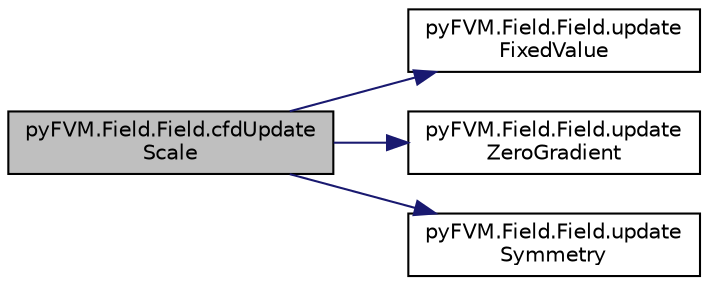 digraph "pyFVM.Field.Field.cfdUpdateScale"
{
 // LATEX_PDF_SIZE
  edge [fontname="Helvetica",fontsize="10",labelfontname="Helvetica",labelfontsize="10"];
  node [fontname="Helvetica",fontsize="10",shape=record];
  rankdir="LR";
  Node6 [label="pyFVM.Field.Field.cfdUpdate\lScale",height=0.2,width=0.4,color="black", fillcolor="grey75", style="filled", fontcolor="black",tooltip=" "];
  Node6 -> Node7 [color="midnightblue",fontsize="10",style="solid",fontname="Helvetica"];
  Node7 [label="pyFVM.Field.Field.update\lFixedValue",height=0.2,width=0.4,color="black", fillcolor="white", style="filled",URL="$classpy_f_v_m_1_1_field_1_1_field.html#a8a5f627f7cbbd0b65a2be1b01748b630",tooltip=" "];
  Node6 -> Node8 [color="midnightblue",fontsize="10",style="solid",fontname="Helvetica"];
  Node8 [label="pyFVM.Field.Field.update\lZeroGradient",height=0.2,width=0.4,color="black", fillcolor="white", style="filled",URL="$classpy_f_v_m_1_1_field_1_1_field.html#abf97bcd6466bce4a30d0618222bb87d5",tooltip=" "];
  Node6 -> Node9 [color="midnightblue",fontsize="10",style="solid",fontname="Helvetica"];
  Node9 [label="pyFVM.Field.Field.update\lSymmetry",height=0.2,width=0.4,color="black", fillcolor="white", style="filled",URL="$classpy_f_v_m_1_1_field_1_1_field.html#a75f70f91d99205417935e266d882a7a1",tooltip=" "];
}
